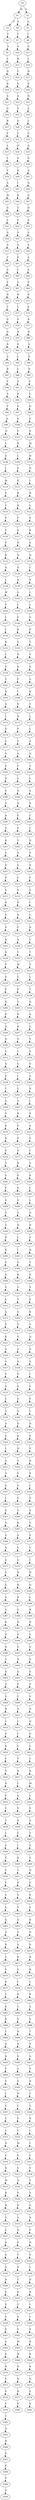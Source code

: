 strict digraph  {
	S0 -> S1 [ label = M ];
	S0 -> S2 [ label = S ];
	S1 -> S3 [ label = P ];
	S1 -> S4 [ label = A ];
	S2 -> S5 [ label = G ];
	S3 -> S6 [ label = C ];
	S4 -> S7 [ label = T ];
	S5 -> S8 [ label = I ];
	S6 -> S9 [ label = A ];
	S7 -> S10 [ label = A ];
	S8 -> S11 [ label = G ];
	S9 -> S12 [ label = L ];
	S10 -> S13 [ label = R ];
	S11 -> S14 [ label = L ];
	S12 -> S15 [ label = Q ];
	S13 -> S16 [ label = C ];
	S14 -> S17 [ label = H ];
	S15 -> S18 [ label = R ];
	S16 -> S19 [ label = G ];
	S17 -> S20 [ label = S ];
	S18 -> S21 [ label = S ];
	S19 -> S22 [ label = S ];
	S20 -> S23 [ label = N ];
	S21 -> S24 [ label = G ];
	S22 -> S25 [ label = S ];
	S23 -> S26 [ label = A ];
	S24 -> S27 [ label = R ];
	S25 -> S28 [ label = A ];
	S26 -> S29 [ label = L ];
	S27 -> S30 [ label = P ];
	S28 -> S31 [ label = L ];
	S29 -> S32 [ label = G ];
	S30 -> S33 [ label = L ];
	S31 -> S34 [ label = H ];
	S32 -> S35 [ label = A ];
	S33 -> S36 [ label = L ];
	S34 -> S37 [ label = S ];
	S35 -> S38 [ label = S ];
	S36 -> S39 [ label = Y ];
	S37 -> S40 [ label = R ];
	S38 -> S41 [ label = A ];
	S39 -> S42 [ label = A ];
	S40 -> S43 [ label = I ];
	S41 -> S44 [ label = Q ];
	S42 -> S45 [ label = W ];
	S43 -> S46 [ label = K ];
	S44 -> S47 [ label = Q ];
	S45 -> S48 [ label = G ];
	S46 -> S49 [ label = T ];
	S47 -> S50 [ label = Q ];
	S48 -> S51 [ label = L ];
	S49 -> S52 [ label = F ];
	S50 -> S53 [ label = A ];
	S51 -> S54 [ label = G ];
	S52 -> S55 [ label = V ];
	S53 -> S56 [ label = A ];
	S54 -> S57 [ label = A ];
	S55 -> S58 [ label = S ];
	S56 -> S59 [ label = A ];
	S57 -> S60 [ label = T ];
	S58 -> S61 [ label = P ];
	S59 -> S62 [ label = A ];
	S60 -> S63 [ label = A ];
	S61 -> S64 [ label = I ];
	S62 -> S65 [ label = A ];
	S63 -> S66 [ label = V ];
	S64 -> S67 [ label = S ];
	S65 -> S68 [ label = P ];
	S66 -> S69 [ label = N ];
	S67 -> S70 [ label = N ];
	S68 -> S71 [ label = R ];
	S69 -> S72 [ label = T ];
	S70 -> S73 [ label = L ];
	S71 -> S74 [ label = E ];
	S72 -> S75 [ label = G ];
	S73 -> S76 [ label = P ];
	S74 -> S77 [ label = R ];
	S75 -> S78 [ label = G ];
	S76 -> S79 [ label = H ];
	S77 -> S80 [ label = R ];
	S78 -> S81 [ label = R ];
	S79 -> S82 [ label = K ];
	S80 -> S83 [ label = A ];
	S81 -> S84 [ label = A ];
	S82 -> S85 [ label = L ];
	S83 -> S86 [ label = S ];
	S84 -> S87 [ label = R ];
	S85 -> S88 [ label = L ];
	S86 -> S89 [ label = D ];
	S87 -> S90 [ label = V ];
	S88 -> S91 [ label = S ];
	S89 -> S92 [ label = V ];
	S90 -> S93 [ label = A ];
	S91 -> S94 [ label = K ];
	S92 -> S95 [ label = L ];
	S93 -> S96 [ label = F ];
	S94 -> S97 [ label = E ];
	S95 -> S98 [ label = D ];
	S96 -> S99 [ label = A ];
	S97 -> S100 [ label = Q ];
	S98 -> S101 [ label = A ];
	S99 -> S102 [ label = G ];
	S100 -> S103 [ label = F ];
	S101 -> S104 [ label = P ];
	S102 -> S105 [ label = C ];
	S103 -> S106 [ label = R ];
	S104 -> S107 [ label = M ];
	S105 -> S108 [ label = S ];
	S106 -> S109 [ label = L ];
	S107 -> S110 [ label = H ];
	S108 -> S111 [ label = L ];
	S109 -> S112 [ label = P ];
	S110 -> S113 [ label = D ];
	S111 -> S114 [ label = W ];
	S112 -> S115 [ label = K ];
	S113 -> S116 [ label = I ];
	S114 -> S117 [ label = P ];
	S115 -> S118 [ label = R ];
	S116 -> S119 [ label = R ];
	S117 -> S120 [ label = C ];
	S118 -> S121 [ label = R ];
	S119 -> S122 [ label = L ];
	S120 -> S123 [ label = P ];
	S121 -> S124 [ label = Y ];
	S122 -> S125 [ label = E ];
	S123 -> S126 [ label = F ];
	S124 -> S127 [ label = S ];
	S125 -> S128 [ label = K ];
	S126 -> S129 [ label = P ];
	S127 -> S130 [ label = N ];
	S128 -> S131 [ label = S ];
	S129 -> S132 [ label = K ];
	S130 -> S133 [ label = Q ];
	S131 -> S134 [ label = N ];
	S132 -> S135 [ label = Q ];
	S133 -> S136 [ label = D ];
	S134 -> S137 [ label = I ];
	S135 -> S138 [ label = L ];
	S136 -> S139 [ label = S ];
	S137 -> S140 [ label = V ];
	S138 -> S141 [ label = W ];
	S139 -> S142 [ label = A ];
	S140 -> S143 [ label = L ];
	S141 -> S144 [ label = P ];
	S142 -> S145 [ label = I ];
	S143 -> S146 [ label = L ];
	S144 -> S147 [ label = L ];
	S145 -> S148 [ label = F ];
	S146 -> S149 [ label = G ];
	S147 -> S150 [ label = L ];
	S148 -> S151 [ label = R ];
	S149 -> S152 [ label = P ];
	S150 -> S153 [ label = R ];
	S151 -> S154 [ label = S ];
	S152 -> S155 [ label = T ];
	S153 -> S156 [ label = L ];
	S154 -> S157 [ label = N ];
	S155 -> S158 [ label = G ];
	S156 -> S159 [ label = P ];
	S157 -> S160 [ label = D ];
	S158 -> S161 [ label = S ];
	S159 -> S162 [ label = T ];
	S160 -> S163 [ label = F ];
	S161 -> S164 [ label = G ];
	S162 -> S165 [ label = R ];
	S163 -> S166 [ label = I ];
	S164 -> S167 [ label = K ];
	S165 -> S168 [ label = A ];
	S166 -> S169 [ label = D ];
	S167 -> S170 [ label = T ];
	S168 -> S171 [ label = L ];
	S169 -> S172 [ label = N ];
	S170 -> S173 [ label = L ];
	S171 -> S174 [ label = S ];
	S172 -> S175 [ label = P ];
	S173 -> S176 [ label = L ];
	S174 -> S177 [ label = F ];
	S175 -> S178 [ label = T ];
	S176 -> S179 [ label = A ];
	S177 -> S180 [ label = S ];
	S178 -> S181 [ label = S ];
	S179 -> S182 [ label = Q ];
	S180 -> S183 [ label = P ];
	S181 -> S184 [ label = F ];
	S182 -> S185 [ label = T ];
	S183 -> S186 [ label = S ];
	S184 -> S187 [ label = L ];
	S185 -> S188 [ label = L ];
	S186 -> S189 [ label = V ];
	S187 -> S190 [ label = N ];
	S188 -> S191 [ label = A ];
	S189 -> S192 [ label = S ];
	S190 -> S193 [ label = Q ];
	S191 -> S194 [ label = R ];
	S192 -> S195 [ label = R ];
	S193 -> S196 [ label = P ];
	S194 -> S197 [ label = C ];
	S195 -> S198 [ label = A ];
	S196 -> S199 [ label = V ];
	S197 -> S200 [ label = L ];
	S198 -> S201 [ label = K ];
	S199 -> S202 [ label = Y ];
	S200 -> S203 [ label = D ];
	S201 -> S204 [ label = E ];
	S202 -> S205 [ label = V ];
	S203 -> S206 [ label = V ];
	S204 -> S207 [ label = P ];
	S205 -> S208 [ label = Y ];
	S206 -> S209 [ label = P ];
	S207 -> S210 [ label = P ];
	S208 -> S211 [ label = C ];
	S209 -> S212 [ label = F ];
	S210 -> S213 [ label = S ];
	S211 -> S214 [ label = S ];
	S212 -> S215 [ label = A ];
	S213 -> S216 [ label = H ];
	S214 -> S217 [ label = N ];
	S215 -> S218 [ label = I ];
	S216 -> S219 [ label = P ];
	S217 -> S220 [ label = N ];
	S218 -> S221 [ label = C ];
	S219 -> S222 [ label = P ];
	S220 -> S223 [ label = Y ];
	S221 -> S224 [ label = D ];
	S222 -> S225 [ label = R ];
	S223 -> S226 [ label = A ];
	S224 -> S227 [ label = C ];
	S225 -> S228 [ label = S ];
	S226 -> S229 [ label = T ];
	S227 -> S230 [ label = T ];
	S228 -> S231 [ label = P ];
	S229 -> S232 [ label = M ];
	S230 -> S233 [ label = T ];
	S231 -> S234 [ label = P ];
	S232 -> S235 [ label = C ];
	S233 -> S236 [ label = L ];
	S234 -> S237 [ label = P ];
	S235 -> S238 [ label = E ];
	S236 -> S239 [ label = T ];
	S237 -> S240 [ label = S ];
	S238 -> S241 [ label = G ];
	S239 -> S242 [ label = Q ];
	S240 -> S243 [ label = K ];
	S241 -> S244 [ label = R ];
	S242 -> S245 [ label = A ];
	S243 -> S246 [ label = Q ];
	S244 -> S247 [ label = R ];
	S245 -> S248 [ label = G ];
	S246 -> S249 [ label = Q ];
	S247 -> S250 [ label = G ];
	S248 -> S251 [ label = Y ];
	S249 -> S252 [ label = G ];
	S250 -> S253 [ label = L ];
	S251 -> S254 [ label = V ];
	S252 -> S255 [ label = G ];
	S253 -> S256 [ label = G ];
	S254 -> S257 [ label = G ];
	S255 -> S258 [ label = P ];
	S256 -> S259 [ label = I ];
	S257 -> S260 [ label = E ];
	S258 -> S261 [ label = T ];
	S259 -> S262 [ label = L ];
	S260 -> S263 [ label = D ];
	S261 -> S264 [ label = G ];
	S262 -> S265 [ label = G ];
	S263 -> S266 [ label = I ];
	S264 -> S267 [ label = G ];
	S265 -> S268 [ label = K ];
	S266 -> S269 [ label = E ];
	S267 -> S270 [ label = K ];
	S268 -> S271 [ label = V ];
	S269 -> S272 [ label = S ];
	S270 -> S273 [ label = K ];
	S271 -> S274 [ label = P ];
	S272 -> S275 [ label = V ];
	S273 -> S276 [ label = S ];
	S274 -> S277 [ label = D ];
	S275 -> S278 [ label = I ];
	S276 -> S279 [ label = A ];
	S277 -> S280 [ label = K ];
	S278 -> S281 [ label = A ];
	S279 -> S282 [ label = S ];
	S280 -> S283 [ label = S ];
	S281 -> S284 [ label = K ];
	S282 -> S285 [ label = E ];
	S283 -> S286 [ label = G ];
	S284 -> S287 [ label = L ];
	S285 -> S288 [ label = G ];
	S286 -> S289 [ label = S ];
	S287 -> S290 [ label = L ];
	S288 -> S291 [ label = G ];
	S289 -> S292 [ label = G ];
	S290 -> S293 [ label = Q ];
	S291 -> S294 [ label = G ];
	S292 -> S295 [ label = N ];
	S293 -> S296 [ label = D ];
	S294 -> S297 [ label = K ];
	S295 -> S298 [ label = L ];
	S296 -> S299 [ label = A ];
	S297 -> S300 [ label = K ];
	S298 -> S301 [ label = I ];
	S299 -> S302 [ label = N ];
	S300 -> S303 [ label = G ];
	S301 -> S304 [ label = G ];
	S302 -> S305 [ label = Y ];
	S303 -> S306 [ label = S ];
	S304 -> S307 [ label = R ];
	S305 -> S308 [ label = S ];
	S306 -> S309 [ label = A ];
	S307 -> S310 [ label = G ];
	S308 -> S311 [ label = V ];
	S309 -> S312 [ label = S ];
	S310 -> S313 [ label = T ];
	S311 -> S314 [ label = E ];
	S312 -> S315 [ label = G ];
	S313 -> S316 [ label = G ];
	S314 -> S317 [ label = K ];
	S315 -> S318 [ label = S ];
	S316 -> S319 [ label = G ];
	S317 -> S320 [ label = A ];
	S318 -> S321 [ label = K ];
	S319 -> S322 [ label = G ];
	S320 -> S323 [ label = Q ];
	S321 -> S324 [ label = A ];
	S322 -> S325 [ label = A ];
	S323 -> S326 [ label = Q ];
	S324 -> S327 [ label = G ];
	S325 -> S328 [ label = S ];
	S326 -> S329 [ label = G ];
	S327 -> S330 [ label = S ];
	S328 -> S331 [ label = G ];
	S329 -> S332 [ label = I ];
	S330 -> S333 [ label = G ];
	S331 -> S334 [ label = S ];
	S332 -> S335 [ label = V ];
	S333 -> S336 [ label = L ];
	S334 -> S337 [ label = S ];
	S335 -> S338 [ label = F ];
	S336 -> S339 [ label = G ];
	S337 -> S340 [ label = G ];
	S338 -> S341 [ label = L ];
	S339 -> S342 [ label = A ];
	S340 -> S343 [ label = D ];
	S341 -> S344 [ label = D ];
	S342 -> S345 [ label = G ];
	S343 -> S346 [ label = K ];
	S344 -> S347 [ label = E ];
	S345 -> S348 [ label = L ];
	S346 -> S349 [ label = N ];
	S347 -> S350 [ label = V ];
	S348 -> S351 [ label = G ];
	S349 -> S352 [ label = T ];
	S350 -> S353 [ label = D ];
	S351 -> S354 [ label = A ];
	S352 -> S355 [ label = V ];
	S353 -> S356 [ label = K ];
	S354 -> S357 [ label = G ];
	S355 -> S358 [ label = G ];
	S356 -> S359 [ label = I ];
	S357 -> S360 [ label = L ];
	S358 -> S361 [ label = G ];
	S359 -> S362 [ label = G ];
	S360 -> S363 [ label = G ];
	S361 -> S364 [ label = G ];
	S362 -> S365 [ label = S ];
	S363 -> S366 [ label = A ];
	S364 -> S367 [ label = K ];
	S365 -> S368 [ label = V ];
	S366 -> S369 [ label = G ];
	S367 -> S370 [ label = S ];
	S368 -> S371 [ label = P ];
	S369 -> S372 [ label = Q ];
	S370 -> S373 [ label = G ];
	S371 -> S374 [ label = G ];
	S372 -> S375 [ label = G ];
	S373 -> S376 [ label = G ];
	S374 -> S377 [ label = I ];
	S375 -> S378 [ label = S ];
	S376 -> S379 [ label = R ];
	S377 -> S380 [ label = H ];
	S378 -> S381 [ label = G ];
	S379 -> S382 [ label = K ];
	S380 -> S383 [ label = Q ];
	S381 -> S384 [ label = S ];
	S382 -> S385 [ label = R ];
	S383 -> S386 [ label = L ];
	S384 -> S387 [ label = G ];
	S385 -> S388 [ label = G ];
	S386 -> S389 [ label = R ];
	S387 -> S390 [ label = K ];
	S388 -> S391 [ label = N ];
	S389 -> S392 [ label = D ];
	S390 -> S393 [ label = G ];
	S391 -> S394 [ label = G ];
	S392 -> S395 [ label = V ];
	S393 -> S396 [ label = D ];
	S394 -> S397 [ label = G ];
	S395 -> S398 [ label = G ];
	S396 -> S399 [ label = G ];
	S397 -> S400 [ label = N ];
	S398 -> S401 [ label = G ];
	S399 -> S402 [ label = E ];
	S400 -> S403 [ label = Q ];
	S401 -> S404 [ label = E ];
	S402 -> S405 [ label = Q ];
	S403 -> S406 [ label = F ];
	S404 -> S407 [ label = G ];
	S405 -> S408 [ label = P ];
	S406 -> S409 [ label = T ];
	S407 -> S410 [ label = V ];
	S408 -> S411 [ label = R ];
	S409 -> S412 [ label = G ];
	S410 -> S413 [ label = Q ];
	S411 -> S414 [ label = C ];
	S412 -> S415 [ label = I ];
	S413 -> S416 [ label = Q ];
	S414 -> S417 [ label = P ];
	S415 -> S418 [ label = I ];
	S416 -> S419 [ label = G ];
	S417 -> S420 [ label = K ];
	S418 -> S421 [ label = C ];
	S419 -> S422 [ label = L ];
	S420 -> S423 [ label = C ];
	S421 -> S424 [ label = P ];
	S422 -> S425 [ label = L ];
	S423 -> S426 [ label = G ];
	S424 -> S427 [ label = N ];
	S425 -> S428 [ label = K ];
	S426 -> S429 [ label = D ];
	S427 -> S430 [ label = C ];
	S428 -> S431 [ label = M ];
	S429 -> S432 [ label = P ];
	S430 -> S433 [ label = G ];
	S431 -> S434 [ label = L ];
	S432 -> S435 [ label = C ];
	S433 -> S436 [ label = S ];
	S434 -> S437 [ label = E ];
	S435 -> S438 [ label = T ];
	S436 -> S439 [ label = P ];
	S437 -> S440 [ label = G ];
	S438 -> S441 [ label = L ];
	S439 -> S442 [ label = C ];
	S440 -> S443 [ label = T ];
	S441 -> S444 [ label = V ];
	S442 -> S445 [ label = I ];
	S443 -> S446 [ label = V ];
	S444 -> S447 [ label = E ];
	S445 -> S448 [ label = K ];
	S446 -> S449 [ label = V ];
	S447 -> S450 [ label = T ];
	S448 -> S451 [ label = T ];
	S449 -> S452 [ label = N ];
	S450 -> S453 [ label = F ];
	S451 -> S454 [ label = D ];
	S452 -> S455 [ label = V ];
	S453 -> S456 [ label = V ];
	S454 -> S457 [ label = V ];
	S455 -> S458 [ label = P ];
	S456 -> S459 [ label = S ];
	S457 -> S460 [ label = V ];
	S458 -> S461 [ label = E ];
	S459 -> S462 [ label = S ];
	S460 -> S463 [ label = A ];
	S461 -> S464 [ label = R ];
	S462 -> S465 [ label = A ];
	S463 -> S466 [ label = S ];
	S464 -> S467 [ label = N ];
	S465 -> S468 [ label = R ];
	S466 -> S469 [ label = S ];
	S467 -> S470 [ label = S ];
	S468 -> S471 [ label = F ];
	S469 -> S472 [ label = K ];
	S470 -> S473 [ label = R ];
	S471 -> S474 [ label = V ];
	S472 -> S475 [ label = F ];
	S473 -> S476 [ label = K ];
	S474 -> S477 [ label = K ];
	S475 -> S478 [ label = I ];
	S476 -> S479 [ label = L ];
	S477 -> S480 [ label = C ];
	S478 -> S481 [ label = R ];
	S479 -> S482 [ label = R ];
	S480 -> S483 [ label = E ];
	S481 -> S484 [ label = C ];
	S482 -> S485 [ label = G ];
	S483 -> S486 [ label = K ];
	S484 -> S487 [ label = S ];
	S485 -> S488 [ label = E ];
	S486 -> S489 [ label = C ];
	S487 -> S490 [ label = N ];
	S488 -> S491 [ label = T ];
	S489 -> S492 [ label = Q ];
	S490 -> S493 [ label = S ];
	S491 -> S494 [ label = V ];
	S492 -> S495 [ label = H ];
	S493 -> S496 [ label = D ];
	S494 -> S497 [ label = Q ];
	S495 -> S498 [ label = F ];
	S496 -> S499 [ label = C ];
	S497 -> S500 [ label = V ];
	S498 -> S501 [ label = Y ];
	S499 -> S502 [ label = S ];
	S500 -> S503 [ label = D ];
	S501 -> S504 [ label = L ];
	S502 -> S505 [ label = N ];
	S503 -> S506 [ label = T ];
	S504 -> S507 [ label = V ];
	S505 -> S508 [ label = L ];
	S506 -> S509 [ label = T ];
	S507 -> S510 [ label = L ];
	S508 -> S511 [ label = F ];
	S509 -> S512 [ label = N ];
	S510 -> S513 [ label = T ];
	S511 -> S514 [ label = T ];
	S512 -> S515 [ label = I ];
	S513 -> S516 [ label = D ];
	S514 -> S517 [ label = M ];
	S515 -> S518 [ label = L ];
	S516 -> S519 [ label = P ];
	S517 -> S520 [ label = E ];
	S518 -> S521 [ label = F ];
	S519 -> S522 [ label = D ];
	S520 -> S523 [ label = S ];
	S521 -> S524 [ label = V ];
	S522 -> S525 [ label = W ];
	S523 -> S526 [ label = Q ];
	S524 -> S527 [ label = A ];
	S525 -> S528 [ label = R ];
	S526 -> S529 [ label = P ];
	S527 -> S530 [ label = S ];
	S528 -> S531 [ label = R ];
	S529 -> S532 [ label = Q ];
	S530 -> S533 [ label = G ];
	S531 -> S534 [ label = G ];
	S532 -> S535 [ label = A ];
	S533 -> S536 [ label = A ];
	S534 -> S537 [ label = L ];
	S535 -> S538 [ label = Q ];
	S536 -> S539 [ label = F ];
	S537 -> S540 [ label = K ];
	S538 -> S541 [ label = P ];
	S539 -> S542 [ label = N ];
	S540 -> S543 [ label = A ];
	S541 -> S544 [ label = T ];
	S542 -> S545 [ label = G ];
	S543 -> S546 [ label = S ];
	S544 -> S547 [ label = P ];
	S545 -> S548 [ label = L ];
	S546 -> S549 [ label = D ];
	S547 -> S550 [ label = T ];
	S548 -> S551 [ label = D ];
	S549 -> S552 [ label = E ];
	S550 -> S553 [ label = H ];
	S551 -> S554 [ label = R ];
	S552 -> S555 [ label = E ];
	S553 -> S556 [ label = T ];
	S554 -> S557 [ label = I ];
	S555 -> S558 [ label = E ];
	S556 -> S559 [ label = E ];
	S557 -> S560 [ label = I ];
	S558 -> S561 [ label = E ];
	S559 -> S562 [ label = S ];
	S560 -> S563 [ label = S ];
	S561 -> S564 [ label = A ];
	S562 -> S565 [ label = M ];
	S563 -> S566 [ label = R ];
	S564 -> S567 [ label = P ];
	S565 -> S568 [ label = W ];
	S566 -> S569 [ label = R ];
	S567 -> S570 [ label = R ];
	S568 -> S571 [ label = D ];
	S569 -> S572 [ label = K ];
	S570 -> S573 [ label = F ];
	S571 -> S574 [ label = Q ];
	S572 -> S575 [ label = N ];
	S573 -> S576 [ label = S ];
	S574 -> S577 [ label = K ];
	S575 -> S578 [ label = E ];
	S576 -> S579 [ label = Y ];
	S577 -> S580 [ label = P ];
	S578 -> S581 [ label = K ];
	S579 -> S582 [ label = T ];
	S582 -> S585 [ label = Q ];
	S585 -> S586 [ label = R ];
	S586 -> S587 [ label = P ];
	S587 -> S588 [ label = P ];
	S588 -> S589 [ label = P ];
	S589 -> S590 [ label = P ];
}
